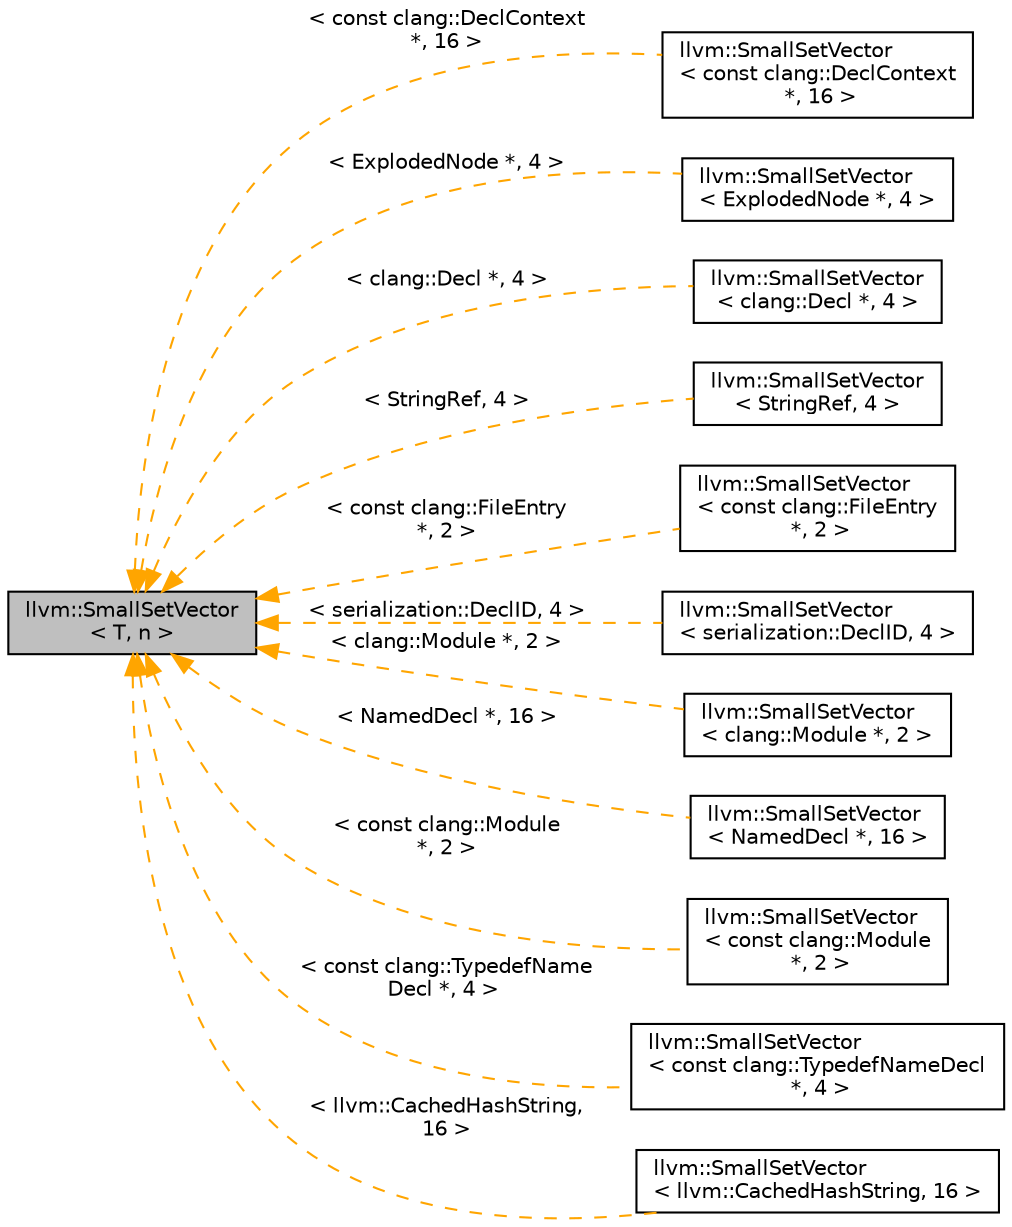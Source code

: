 digraph "llvm::SmallSetVector&lt; T, n &gt;"
{
 // LATEX_PDF_SIZE
  bgcolor="transparent";
  edge [fontname="Helvetica",fontsize="10",labelfontname="Helvetica",labelfontsize="10"];
  node [fontname="Helvetica",fontsize="10",shape=record];
  rankdir="LR";
  Node1 [label="llvm::SmallSetVector\l\< T, n \>",height=0.2,width=0.4,color="black", fillcolor="grey75", style="filled", fontcolor="black",tooltip=" "];
  Node1 -> Node2 [dir="back",color="orange",fontsize="10",style="dashed",label=" \< const clang::DeclContext\l *, 16 \>" ,fontname="Helvetica"];
  Node2 [label="llvm::SmallSetVector\l\< const clang::DeclContext\l *, 16 \>",height=0.2,width=0.4,color="black",URL="$classllvm_1_1SmallSetVector.html",tooltip=" "];
  Node1 -> Node3 [dir="back",color="orange",fontsize="10",style="dashed",label=" \< ExplodedNode *, 4 \>" ,fontname="Helvetica"];
  Node3 [label="llvm::SmallSetVector\l\< ExplodedNode *, 4 \>",height=0.2,width=0.4,color="black",URL="$classllvm_1_1SmallSetVector.html",tooltip=" "];
  Node1 -> Node4 [dir="back",color="orange",fontsize="10",style="dashed",label=" \< clang::Decl *, 4 \>" ,fontname="Helvetica"];
  Node4 [label="llvm::SmallSetVector\l\< clang::Decl *, 4 \>",height=0.2,width=0.4,color="black",URL="$classllvm_1_1SmallSetVector.html",tooltip=" "];
  Node1 -> Node5 [dir="back",color="orange",fontsize="10",style="dashed",label=" \< StringRef, 4 \>" ,fontname="Helvetica"];
  Node5 [label="llvm::SmallSetVector\l\< StringRef, 4 \>",height=0.2,width=0.4,color="black",URL="$classllvm_1_1SmallSetVector.html",tooltip=" "];
  Node1 -> Node6 [dir="back",color="orange",fontsize="10",style="dashed",label=" \< const clang::FileEntry\l *, 2 \>" ,fontname="Helvetica"];
  Node6 [label="llvm::SmallSetVector\l\< const clang::FileEntry\l *, 2 \>",height=0.2,width=0.4,color="black",URL="$classllvm_1_1SmallSetVector.html",tooltip=" "];
  Node1 -> Node7 [dir="back",color="orange",fontsize="10",style="dashed",label=" \< serialization::DeclID, 4 \>" ,fontname="Helvetica"];
  Node7 [label="llvm::SmallSetVector\l\< serialization::DeclID, 4 \>",height=0.2,width=0.4,color="black",URL="$classllvm_1_1SmallSetVector.html",tooltip=" "];
  Node1 -> Node8 [dir="back",color="orange",fontsize="10",style="dashed",label=" \< clang::Module *, 2 \>" ,fontname="Helvetica"];
  Node8 [label="llvm::SmallSetVector\l\< clang::Module *, 2 \>",height=0.2,width=0.4,color="black",URL="$classllvm_1_1SmallSetVector.html",tooltip=" "];
  Node1 -> Node9 [dir="back",color="orange",fontsize="10",style="dashed",label=" \< NamedDecl *, 16 \>" ,fontname="Helvetica"];
  Node9 [label="llvm::SmallSetVector\l\< NamedDecl *, 16 \>",height=0.2,width=0.4,color="black",URL="$classllvm_1_1SmallSetVector.html",tooltip=" "];
  Node1 -> Node10 [dir="back",color="orange",fontsize="10",style="dashed",label=" \< const clang::Module\l *, 2 \>" ,fontname="Helvetica"];
  Node10 [label="llvm::SmallSetVector\l\< const clang::Module\l *, 2 \>",height=0.2,width=0.4,color="black",URL="$classllvm_1_1SmallSetVector.html",tooltip=" "];
  Node1 -> Node11 [dir="back",color="orange",fontsize="10",style="dashed",label=" \< const clang::TypedefName\lDecl *, 4 \>" ,fontname="Helvetica"];
  Node11 [label="llvm::SmallSetVector\l\< const clang::TypedefNameDecl\l *, 4 \>",height=0.2,width=0.4,color="black",URL="$classllvm_1_1SmallSetVector.html",tooltip=" "];
  Node1 -> Node12 [dir="back",color="orange",fontsize="10",style="dashed",label=" \< llvm::CachedHashString,\l 16 \>" ,fontname="Helvetica"];
  Node12 [label="llvm::SmallSetVector\l\< llvm::CachedHashString, 16 \>",height=0.2,width=0.4,color="black",URL="$classllvm_1_1SmallSetVector.html",tooltip=" "];
}
